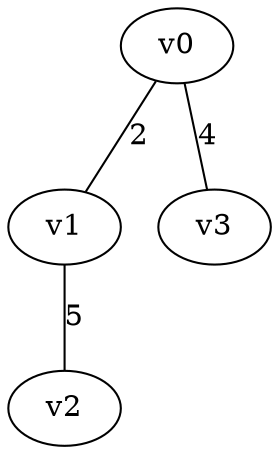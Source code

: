 graph gn4_bfs {
v0 -- v1 [label = "2"];
v0 -- v3 [label = "4"];
v1 -- v2 [label = "5"];
}
// vertices = 4
// edges = 3
// total_weight = 11
// runtime = 0sec
// memory = 11.8789MB
